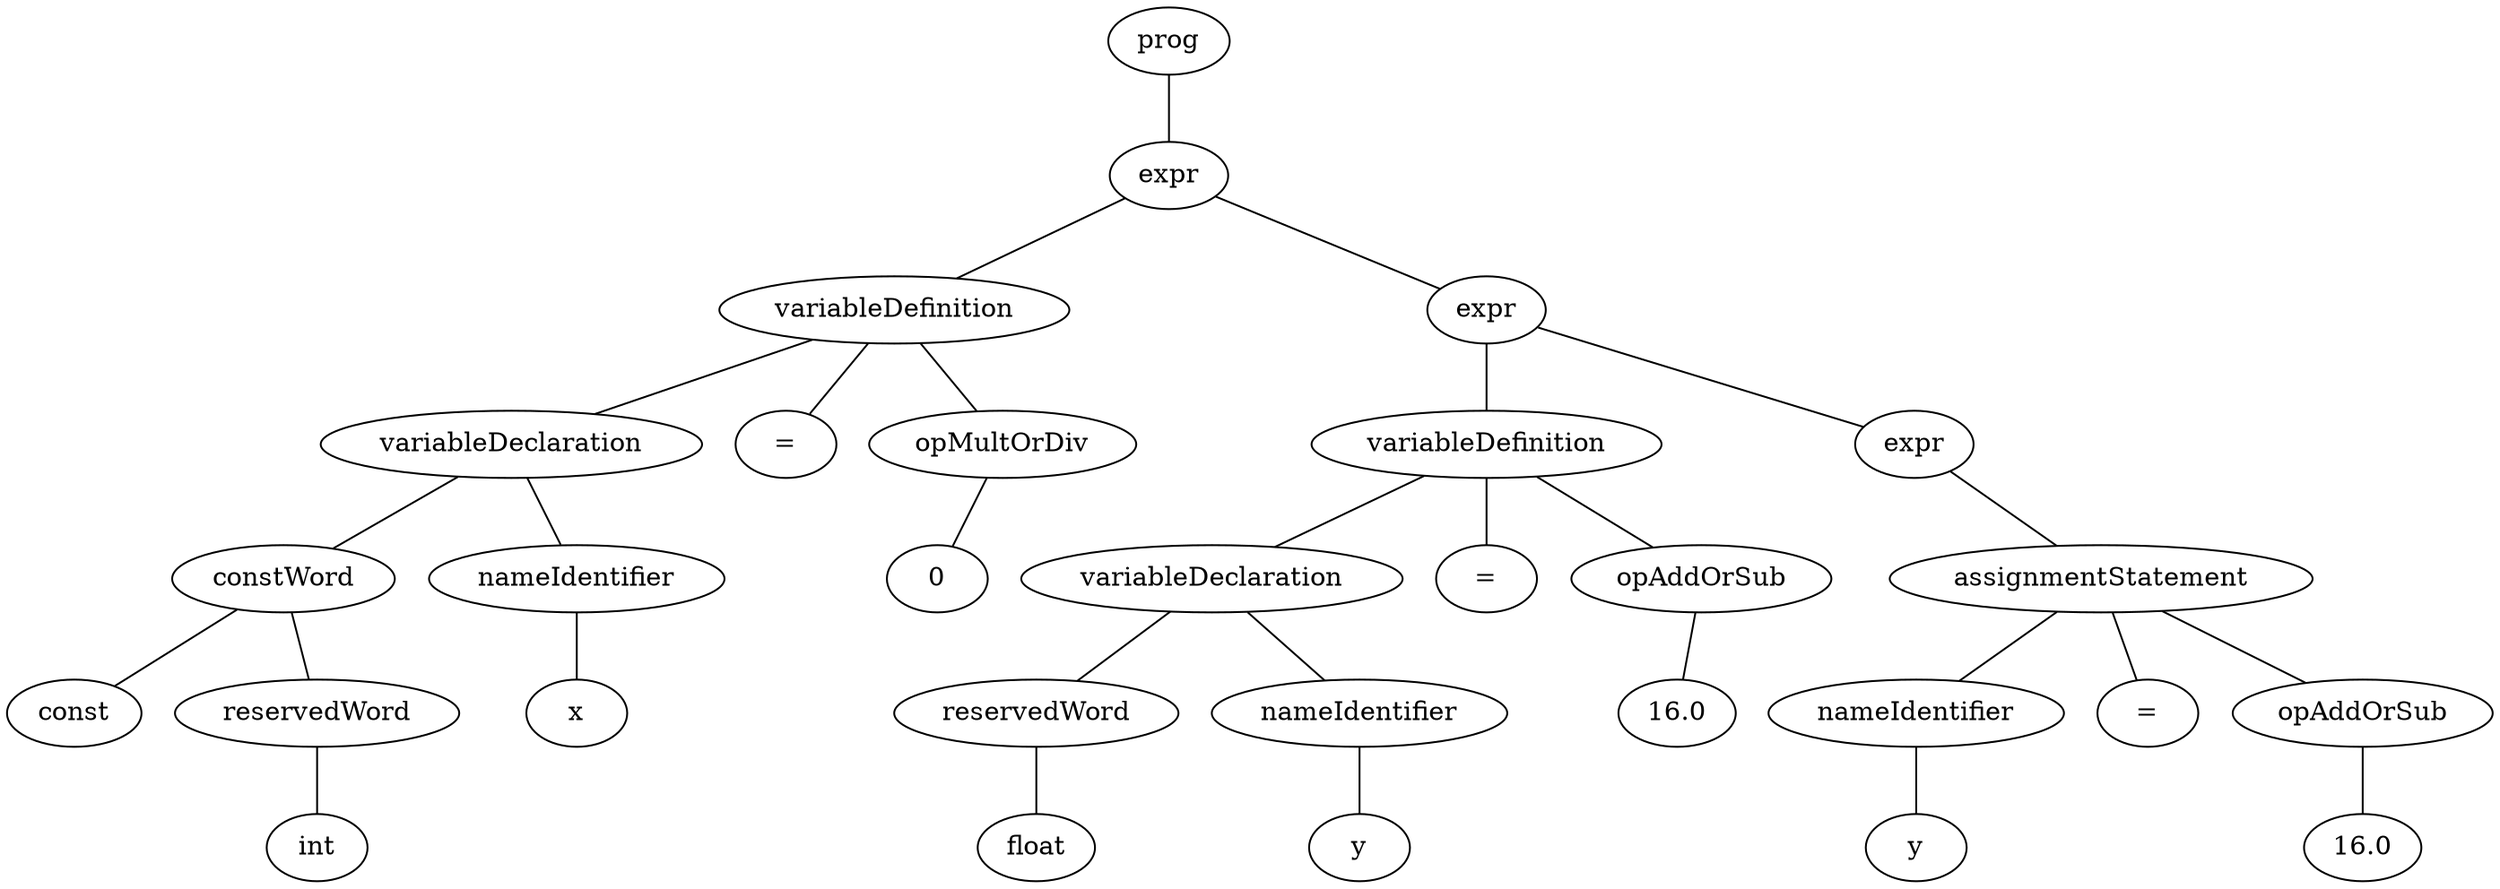 graph ast { 
<AST.AST object at 0x7f913cc6fee0>[label="prog"] 
<AST.AST object at 0x7f913cc6f070>[label="expr"] 
<AST.AST object at 0x7f913ccc3880>[label="variableDefinition"] 
<AST.AST object at 0x7f913ccc3670>[label="variableDeclaration"] 
<AST.AST object at 0x7f913ccc3ee0>[label="constWord"] 
<AST.AST object at 0x7f913ccc3460>[label="const"] 
<AST.AST object at 0x7f913ccc3610>[label="reservedWord"] 
<AST.AST object at 0x7f913c96c5e0>[label="int"] 
<AST.AST object at 0x7f913c96c9d0>[label="nameIdentifier"] 
<AST.AST object at 0x7f913c96cdf0>[label="x"] 
<AST.AST object at 0x7f913ccc3970>[label="="] 
<AST.AST object at 0x7f913c96c880>[label="opMultOrDiv"] 
<AST.AST object at 0x7f913c953f70>[label="0"] 
<AST.AST object at 0x7f913c9b63d0>[label="expr"] 
<AST.AST object at 0x7f913c965070>[label="variableDefinition"] 
<AST.AST object at 0x7f913c965400>[label="variableDeclaration"] 
<AST.AST object at 0x7f913cb54f70>[label="reservedWord"] 
<AST.AST object at 0x7f913cb54fa0>[label="float"] 
<AST.AST object at 0x7f913cb54430>[label="nameIdentifier"] 
<AST.AST object at 0x7f913cb54610>[label="y"] 
<AST.AST object at 0x7f913c965fd0>[label="="] 
<AST.AST object at 0x7f913cb54e80>[label="opAddOrSub"] 
<AST.AST object at 0x7f913cb549d0>[label="16.0"] 
<AST.AST object at 0x7f913c9657c0>[label="expr"] 
<AST.AST object at 0x7f913c9ef730>[label="assignmentStatement"] 
<AST.AST object at 0x7f913c9ef610>[label="nameIdentifier"] 
<AST.AST object at 0x7f913c9ef520>[label="y"] 
<AST.AST object at 0x7f913c9efd00>[label="="] 
<AST.AST object at 0x7f913c9efe50>[label="opAddOrSub"] 
<AST.AST object at 0x7f913ccf7fd0>[label="16.0"] 
<AST.AST object at 0x7f913cc6fee0> -- <AST.AST object at 0x7f913cc6f070>
<AST.AST object at 0x7f913cc6f070> -- <AST.AST object at 0x7f913ccc3880>
<AST.AST object at 0x7f913ccc3880> -- <AST.AST object at 0x7f913ccc3670>
<AST.AST object at 0x7f913ccc3670> -- <AST.AST object at 0x7f913ccc3ee0>
<AST.AST object at 0x7f913ccc3ee0> -- <AST.AST object at 0x7f913ccc3460>
<AST.AST object at 0x7f913ccc3ee0> -- <AST.AST object at 0x7f913ccc3610>
<AST.AST object at 0x7f913ccc3610> -- <AST.AST object at 0x7f913c96c5e0>
<AST.AST object at 0x7f913ccc3670> -- <AST.AST object at 0x7f913c96c9d0>
<AST.AST object at 0x7f913c96c9d0> -- <AST.AST object at 0x7f913c96cdf0>
<AST.AST object at 0x7f913ccc3880> -- <AST.AST object at 0x7f913ccc3970>
<AST.AST object at 0x7f913ccc3880> -- <AST.AST object at 0x7f913c96c880>
<AST.AST object at 0x7f913c96c880> -- <AST.AST object at 0x7f913c953f70>
<AST.AST object at 0x7f913cc6f070> -- <AST.AST object at 0x7f913c9b63d0>
<AST.AST object at 0x7f913c9b63d0> -- <AST.AST object at 0x7f913c965070>
<AST.AST object at 0x7f913c965070> -- <AST.AST object at 0x7f913c965400>
<AST.AST object at 0x7f913c965400> -- <AST.AST object at 0x7f913cb54f70>
<AST.AST object at 0x7f913cb54f70> -- <AST.AST object at 0x7f913cb54fa0>
<AST.AST object at 0x7f913c965400> -- <AST.AST object at 0x7f913cb54430>
<AST.AST object at 0x7f913cb54430> -- <AST.AST object at 0x7f913cb54610>
<AST.AST object at 0x7f913c965070> -- <AST.AST object at 0x7f913c965fd0>
<AST.AST object at 0x7f913c965070> -- <AST.AST object at 0x7f913cb54e80>
<AST.AST object at 0x7f913cb54e80> -- <AST.AST object at 0x7f913cb549d0>
<AST.AST object at 0x7f913c9b63d0> -- <AST.AST object at 0x7f913c9657c0>
<AST.AST object at 0x7f913c9657c0> -- <AST.AST object at 0x7f913c9ef730>
<AST.AST object at 0x7f913c9ef730> -- <AST.AST object at 0x7f913c9ef610>
<AST.AST object at 0x7f913c9ef610> -- <AST.AST object at 0x7f913c9ef520>
<AST.AST object at 0x7f913c9ef730> -- <AST.AST object at 0x7f913c9efd00>
<AST.AST object at 0x7f913c9ef730> -- <AST.AST object at 0x7f913c9efe50>
<AST.AST object at 0x7f913c9efe50> -- <AST.AST object at 0x7f913ccf7fd0>
}